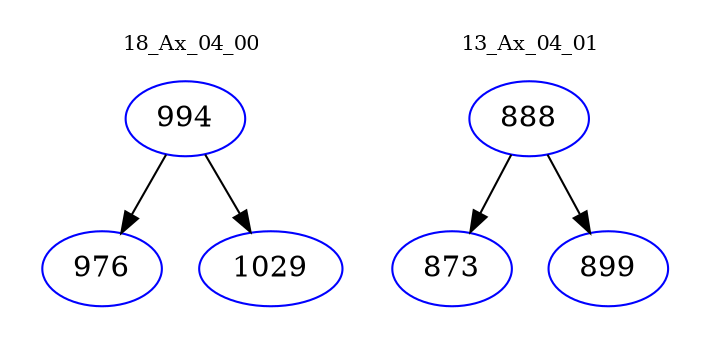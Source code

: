 digraph{
subgraph cluster_0 {
color = white
label = "18_Ax_04_00";
fontsize=10;
T0_994 [label="994", color="blue"]
T0_994 -> T0_976 [color="black"]
T0_976 [label="976", color="blue"]
T0_994 -> T0_1029 [color="black"]
T0_1029 [label="1029", color="blue"]
}
subgraph cluster_1 {
color = white
label = "13_Ax_04_01";
fontsize=10;
T1_888 [label="888", color="blue"]
T1_888 -> T1_873 [color="black"]
T1_873 [label="873", color="blue"]
T1_888 -> T1_899 [color="black"]
T1_899 [label="899", color="blue"]
}
}
